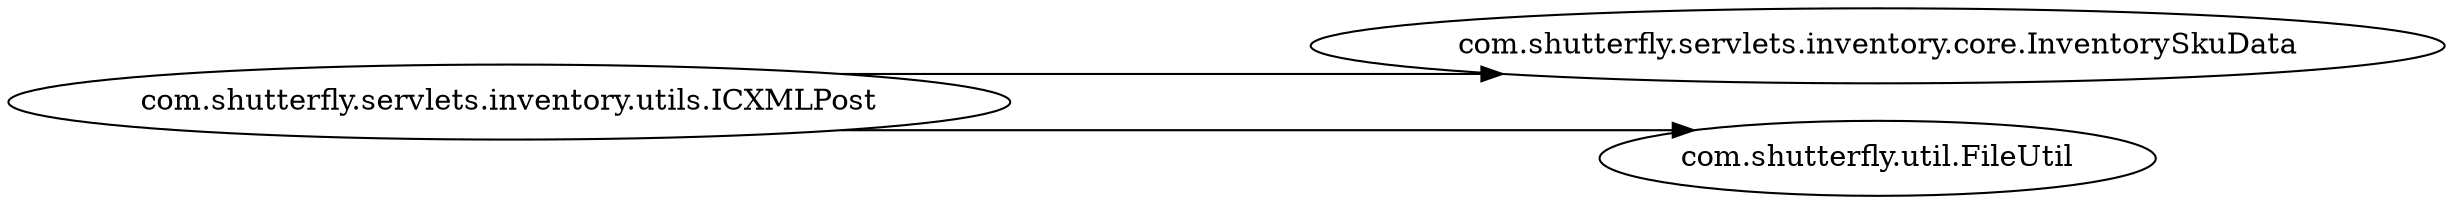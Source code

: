 digraph dependencyGraph {
 concentrate=true;
 rankdir="LR"; 
ranksep="2.0";
"com.shutterfly.servlets.inventory.utils.ICXMLPost"; 
"com.shutterfly.servlets.inventory.utils.ICXMLPost"->"com.shutterfly.servlets.inventory.core.InventorySkuData";
"com.shutterfly.servlets.inventory.utils.ICXMLPost"->"com.shutterfly.util.FileUtil";
splines="ortho";
}